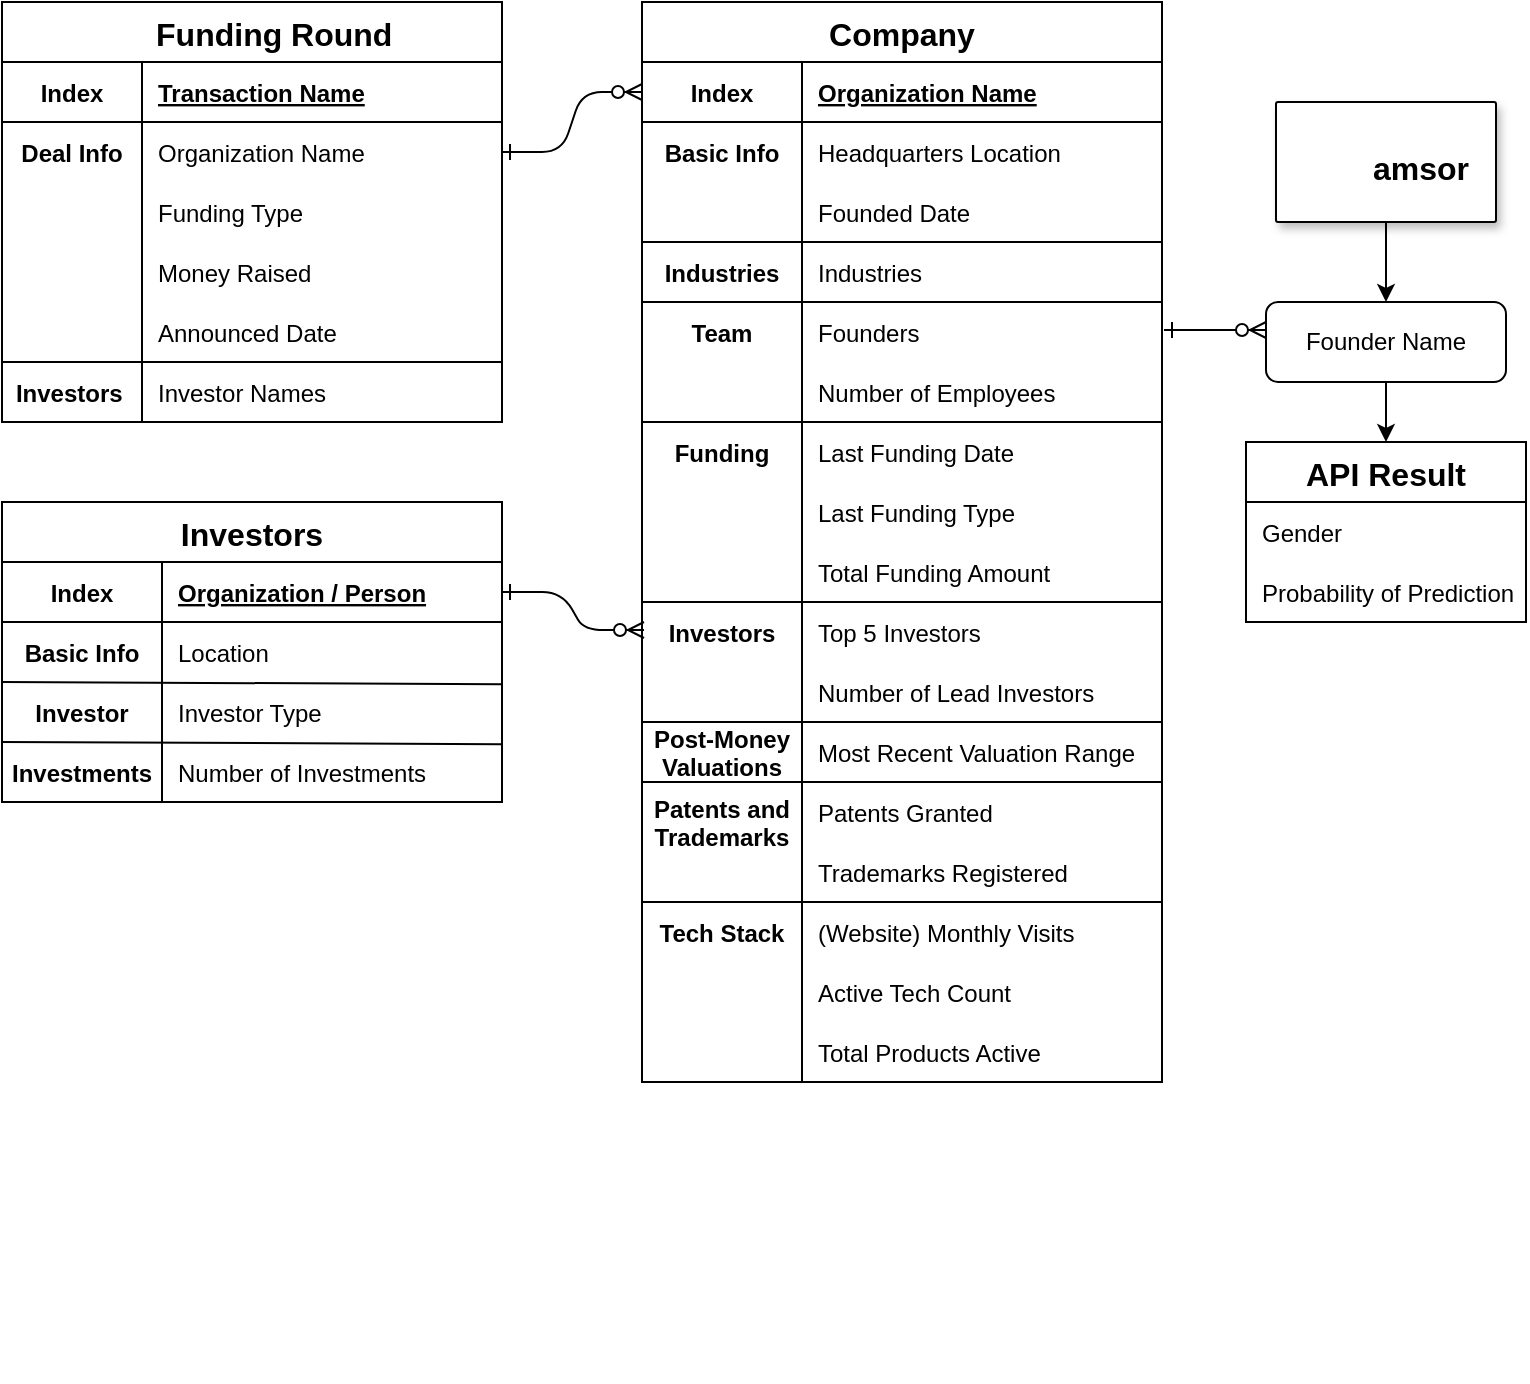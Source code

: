 <mxfile version="18.0.3" type="github">
  <diagram id="R2lEEEUBdFMjLlhIrx00" name="Page-1">
    <mxGraphModel dx="1054" dy="576" grid="0" gridSize="10" guides="1" tooltips="1" connect="1" arrows="1" fold="1" page="1" pageScale="1" pageWidth="1100" pageHeight="850" math="0" shadow="0" extFonts="Permanent Marker^https://fonts.googleapis.com/css?family=Permanent+Marker">
      <root>
        <mxCell id="0" />
        <mxCell id="1" parent="0" />
        <mxCell id="C-vyLk0tnHw3VtMMgP7b-1" value="" style="edgeStyle=entityRelationEdgeStyle;endArrow=ERzeroToMany;startArrow=ERone;endFill=1;startFill=0;entryX=0;entryY=0.5;entryDx=0;entryDy=0;" parent="1" source="C-vyLk0tnHw3VtMMgP7b-27" target="C-vyLk0tnHw3VtMMgP7b-3" edge="1">
          <mxGeometry width="100" height="100" relative="1" as="geometry">
            <mxPoint x="80" y="730" as="sourcePoint" />
            <mxPoint x="180" y="630" as="targetPoint" />
          </mxGeometry>
        </mxCell>
        <mxCell id="d0-8wZ6xfutbVwg7pQpN-62" value="" style="group;fontFamily=Times New Roman;" parent="1" vertex="1" connectable="0">
          <mxGeometry x="120" y="90" width="250" height="210" as="geometry" />
        </mxCell>
        <mxCell id="C-vyLk0tnHw3VtMMgP7b-23" value="     Funding Round" style="shape=table;startSize=30;container=1;collapsible=1;childLayout=tableLayout;fixedRows=1;rowLines=0;fontStyle=1;align=center;resizeLast=1;fontFamily=Helvetica;fontSize=16;" parent="d0-8wZ6xfutbVwg7pQpN-62" vertex="1">
          <mxGeometry width="250" height="210" as="geometry" />
        </mxCell>
        <mxCell id="C-vyLk0tnHw3VtMMgP7b-24" value="" style="shape=partialRectangle;collapsible=0;dropTarget=0;pointerEvents=0;fillColor=none;points=[[0,0.5],[1,0.5]];portConstraint=eastwest;top=0;left=0;right=0;bottom=1;" parent="C-vyLk0tnHw3VtMMgP7b-23" vertex="1">
          <mxGeometry y="30" width="250" height="30" as="geometry" />
        </mxCell>
        <mxCell id="C-vyLk0tnHw3VtMMgP7b-25" value="Index" style="shape=partialRectangle;overflow=hidden;connectable=0;fillColor=none;top=0;left=0;bottom=0;right=0;fontStyle=1;" parent="C-vyLk0tnHw3VtMMgP7b-24" vertex="1">
          <mxGeometry width="70" height="30" as="geometry">
            <mxRectangle width="70" height="30" as="alternateBounds" />
          </mxGeometry>
        </mxCell>
        <mxCell id="C-vyLk0tnHw3VtMMgP7b-26" value="Transaction Name" style="shape=partialRectangle;overflow=hidden;connectable=0;fillColor=none;top=0;left=0;bottom=0;right=0;align=left;spacingLeft=6;fontStyle=5;" parent="C-vyLk0tnHw3VtMMgP7b-24" vertex="1">
          <mxGeometry x="70" width="180" height="30" as="geometry">
            <mxRectangle width="180" height="30" as="alternateBounds" />
          </mxGeometry>
        </mxCell>
        <mxCell id="C-vyLk0tnHw3VtMMgP7b-27" value="" style="shape=partialRectangle;collapsible=0;dropTarget=0;pointerEvents=0;fillColor=none;points=[[0,0.5],[1,0.5]];portConstraint=eastwest;top=0;left=0;right=0;bottom=0;" parent="C-vyLk0tnHw3VtMMgP7b-23" vertex="1">
          <mxGeometry y="60" width="250" height="30" as="geometry" />
        </mxCell>
        <mxCell id="C-vyLk0tnHw3VtMMgP7b-28" value="Deal Info" style="shape=partialRectangle;overflow=hidden;connectable=0;fillColor=none;top=0;left=0;bottom=0;right=0;fontStyle=1" parent="C-vyLk0tnHw3VtMMgP7b-27" vertex="1">
          <mxGeometry width="70" height="30" as="geometry">
            <mxRectangle width="70" height="30" as="alternateBounds" />
          </mxGeometry>
        </mxCell>
        <mxCell id="C-vyLk0tnHw3VtMMgP7b-29" value="Organization Name" style="shape=partialRectangle;overflow=hidden;connectable=0;fillColor=none;top=0;left=0;bottom=0;right=0;align=left;spacingLeft=6;" parent="C-vyLk0tnHw3VtMMgP7b-27" vertex="1">
          <mxGeometry x="70" width="180" height="30" as="geometry">
            <mxRectangle width="180" height="30" as="alternateBounds" />
          </mxGeometry>
        </mxCell>
        <mxCell id="d0-8wZ6xfutbVwg7pQpN-1" value="Funding Type" style="shape=partialRectangle;overflow=hidden;connectable=0;fillColor=none;top=0;left=0;bottom=0;right=0;align=left;spacingLeft=6;" parent="d0-8wZ6xfutbVwg7pQpN-62" vertex="1">
          <mxGeometry x="70" y="90" width="180" height="30" as="geometry">
            <mxRectangle width="230" height="30" as="alternateBounds" />
          </mxGeometry>
        </mxCell>
        <mxCell id="d0-8wZ6xfutbVwg7pQpN-2" value="Money Raised" style="shape=partialRectangle;overflow=hidden;connectable=0;fillColor=none;top=0;left=0;bottom=0;right=0;align=left;spacingLeft=6;" parent="d0-8wZ6xfutbVwg7pQpN-62" vertex="1">
          <mxGeometry x="70" y="120" width="180" height="30" as="geometry">
            <mxRectangle width="230" height="30" as="alternateBounds" />
          </mxGeometry>
        </mxCell>
        <mxCell id="d0-8wZ6xfutbVwg7pQpN-3" value="Investor Names" style="shape=partialRectangle;overflow=hidden;connectable=0;fillColor=none;top=0;left=0;bottom=0;right=0;align=left;spacingLeft=6;" parent="d0-8wZ6xfutbVwg7pQpN-62" vertex="1">
          <mxGeometry x="70" y="180" width="180" height="30" as="geometry">
            <mxRectangle width="230" height="30" as="alternateBounds" />
          </mxGeometry>
        </mxCell>
        <mxCell id="d0-8wZ6xfutbVwg7pQpN-58" value="Announced Date" style="shape=partialRectangle;overflow=hidden;connectable=0;fillColor=none;top=0;left=0;bottom=0;right=0;align=left;spacingLeft=6;" parent="d0-8wZ6xfutbVwg7pQpN-62" vertex="1">
          <mxGeometry x="70" y="150" width="180" height="30" as="geometry">
            <mxRectangle width="230" height="30" as="alternateBounds" />
          </mxGeometry>
        </mxCell>
        <mxCell id="d0-8wZ6xfutbVwg7pQpN-60" value="Investors" style="shape=partialRectangle;overflow=hidden;connectable=0;fillColor=none;top=0;left=0;bottom=0;right=0;fontStyle=1" parent="d0-8wZ6xfutbVwg7pQpN-62" vertex="1">
          <mxGeometry y="180" width="67.308" height="30" as="geometry">
            <mxRectangle width="60" height="30" as="alternateBounds" />
          </mxGeometry>
        </mxCell>
        <mxCell id="d0-8wZ6xfutbVwg7pQpN-61" value="" style="endArrow=none;html=1;rounded=0;" parent="d0-8wZ6xfutbVwg7pQpN-62" edge="1">
          <mxGeometry width="50" height="50" relative="1" as="geometry">
            <mxPoint x="250" y="180" as="sourcePoint" />
            <mxPoint y="180" as="targetPoint" />
          </mxGeometry>
        </mxCell>
        <mxCell id="d0-8wZ6xfutbVwg7pQpN-4" value="" style="endArrow=none;html=1;rounded=0;" parent="d0-8wZ6xfutbVwg7pQpN-62" edge="1">
          <mxGeometry width="50" height="50" relative="1" as="geometry">
            <mxPoint x="69.998" y="210" as="sourcePoint" />
            <mxPoint x="69.998" y="90" as="targetPoint" />
          </mxGeometry>
        </mxCell>
        <mxCell id="2IVL01YZmLrk-9qYX2FJ-4" value="" style="shape=image;verticalLabelPosition=bottom;labelBackgroundColor=default;verticalAlign=top;aspect=fixed;imageAspect=0;image=https://vni.s3.amazonaws.com/170510101408607.png;" vertex="1" parent="d0-8wZ6xfutbVwg7pQpN-62">
          <mxGeometry x="42" y="5" width="28" height="21" as="geometry" />
        </mxCell>
        <mxCell id="d0-8wZ6xfutbVwg7pQpN-65" value="Investor" style="shape=partialRectangle;overflow=hidden;connectable=0;fillColor=none;top=0;left=0;bottom=0;right=0;fontStyle=1" parent="1" vertex="1">
          <mxGeometry x="120" y="430" width="80" height="30" as="geometry">
            <mxRectangle width="70" height="30" as="alternateBounds" />
          </mxGeometry>
        </mxCell>
        <mxCell id="d0-8wZ6xfutbVwg7pQpN-67" value="" style="group" parent="1" vertex="1" connectable="0">
          <mxGeometry x="120" y="340" width="250" height="150" as="geometry" />
        </mxCell>
        <mxCell id="d0-8wZ6xfutbVwg7pQpN-66" value="" style="endArrow=none;html=1;rounded=0;" parent="d0-8wZ6xfutbVwg7pQpN-67" edge="1">
          <mxGeometry width="50" height="50" relative="1" as="geometry">
            <mxPoint x="80" y="120" as="sourcePoint" />
            <mxPoint x="80" y="150" as="targetPoint" />
          </mxGeometry>
        </mxCell>
        <mxCell id="d0-8wZ6xfutbVwg7pQpN-89" value="" style="group" parent="d0-8wZ6xfutbVwg7pQpN-67" vertex="1" connectable="0">
          <mxGeometry width="250" height="150" as="geometry" />
        </mxCell>
        <mxCell id="C-vyLk0tnHw3VtMMgP7b-13" value="Investors" style="shape=table;startSize=30;container=1;collapsible=1;childLayout=tableLayout;fixedRows=1;rowLines=0;fontStyle=1;align=center;resizeLast=1;fontSize=16;fontFamily=Helvetica;" parent="d0-8wZ6xfutbVwg7pQpN-89" vertex="1">
          <mxGeometry width="250" height="150" as="geometry">
            <mxRectangle width="90" height="30" as="alternateBounds" />
          </mxGeometry>
        </mxCell>
        <mxCell id="C-vyLk0tnHw3VtMMgP7b-14" value="" style="shape=partialRectangle;collapsible=0;dropTarget=0;pointerEvents=0;fillColor=none;points=[[0,0.5],[1,0.5]];portConstraint=eastwest;top=0;left=0;right=0;bottom=1;" parent="C-vyLk0tnHw3VtMMgP7b-13" vertex="1">
          <mxGeometry y="30" width="250" height="30" as="geometry" />
        </mxCell>
        <mxCell id="C-vyLk0tnHw3VtMMgP7b-15" value="Index" style="shape=partialRectangle;overflow=hidden;connectable=0;fillColor=none;top=0;left=0;bottom=0;right=0;fontStyle=1;" parent="C-vyLk0tnHw3VtMMgP7b-14" vertex="1">
          <mxGeometry width="80" height="30" as="geometry">
            <mxRectangle width="80" height="30" as="alternateBounds" />
          </mxGeometry>
        </mxCell>
        <mxCell id="C-vyLk0tnHw3VtMMgP7b-16" value="Organization / Person" style="shape=partialRectangle;overflow=hidden;connectable=0;fillColor=none;top=0;left=0;bottom=0;right=0;align=left;spacingLeft=6;fontStyle=5;" parent="C-vyLk0tnHw3VtMMgP7b-14" vertex="1">
          <mxGeometry x="80" width="170" height="30" as="geometry">
            <mxRectangle width="170" height="30" as="alternateBounds" />
          </mxGeometry>
        </mxCell>
        <mxCell id="C-vyLk0tnHw3VtMMgP7b-17" value="" style="shape=partialRectangle;collapsible=0;dropTarget=0;pointerEvents=0;fillColor=none;points=[[0,0.5],[1,0.5]];portConstraint=eastwest;top=0;left=0;right=0;bottom=0;" parent="C-vyLk0tnHw3VtMMgP7b-13" vertex="1">
          <mxGeometry y="60" width="250" height="30" as="geometry" />
        </mxCell>
        <mxCell id="C-vyLk0tnHw3VtMMgP7b-18" value="Basic Info" style="shape=partialRectangle;overflow=hidden;connectable=0;fillColor=none;top=0;left=0;bottom=0;right=0;fontStyle=1" parent="C-vyLk0tnHw3VtMMgP7b-17" vertex="1">
          <mxGeometry width="80" height="30" as="geometry">
            <mxRectangle width="80" height="30" as="alternateBounds" />
          </mxGeometry>
        </mxCell>
        <mxCell id="C-vyLk0tnHw3VtMMgP7b-19" value="Location" style="shape=partialRectangle;overflow=hidden;connectable=0;fillColor=none;top=0;left=0;bottom=0;right=0;align=left;spacingLeft=6;" parent="C-vyLk0tnHw3VtMMgP7b-17" vertex="1">
          <mxGeometry x="80" width="170" height="30" as="geometry">
            <mxRectangle width="170" height="30" as="alternateBounds" />
          </mxGeometry>
        </mxCell>
        <mxCell id="C-vyLk0tnHw3VtMMgP7b-20" value="" style="shape=partialRectangle;collapsible=0;dropTarget=0;pointerEvents=0;fillColor=none;points=[[0,0.5],[1,0.5]];portConstraint=eastwest;top=0;left=0;right=0;bottom=0;" parent="C-vyLk0tnHw3VtMMgP7b-13" vertex="1">
          <mxGeometry y="90" width="250" height="30" as="geometry" />
        </mxCell>
        <mxCell id="C-vyLk0tnHw3VtMMgP7b-21" value="" style="shape=partialRectangle;overflow=hidden;connectable=0;fillColor=none;top=0;left=0;bottom=0;right=0;" parent="C-vyLk0tnHw3VtMMgP7b-20" vertex="1">
          <mxGeometry width="80" height="30" as="geometry">
            <mxRectangle width="80" height="30" as="alternateBounds" />
          </mxGeometry>
        </mxCell>
        <mxCell id="C-vyLk0tnHw3VtMMgP7b-22" value="Investor Type" style="shape=partialRectangle;overflow=hidden;connectable=0;fillColor=none;top=0;left=0;bottom=0;right=0;align=left;spacingLeft=6;" parent="C-vyLk0tnHw3VtMMgP7b-20" vertex="1">
          <mxGeometry x="80" width="170" height="30" as="geometry">
            <mxRectangle width="170" height="30" as="alternateBounds" />
          </mxGeometry>
        </mxCell>
        <mxCell id="d0-8wZ6xfutbVwg7pQpN-87" value="" style="endArrow=none;html=1;rounded=0;fontColor=#FF0000;exitX=-0.001;exitY=0.999;exitDx=0;exitDy=0;exitPerimeter=0;entryX=0.999;entryY=1.036;entryDx=0;entryDy=0;entryPerimeter=0;" parent="C-vyLk0tnHw3VtMMgP7b-13" source="C-vyLk0tnHw3VtMMgP7b-20" target="C-vyLk0tnHw3VtMMgP7b-20" edge="1">
          <mxGeometry width="50" height="50" relative="1" as="geometry">
            <mxPoint x="170" y="50" as="sourcePoint" />
            <mxPoint x="220" as="targetPoint" />
          </mxGeometry>
        </mxCell>
        <mxCell id="d0-8wZ6xfutbVwg7pQpN-63" value="Investments" style="shape=partialRectangle;overflow=hidden;connectable=0;fillColor=none;top=0;left=0;bottom=0;right=0;fontStyle=1" parent="d0-8wZ6xfutbVwg7pQpN-89" vertex="1">
          <mxGeometry y="120" width="80" height="30" as="geometry">
            <mxRectangle width="70" height="30" as="alternateBounds" />
          </mxGeometry>
        </mxCell>
        <mxCell id="d0-8wZ6xfutbVwg7pQpN-64" value="Number of Investments" style="shape=partialRectangle;overflow=hidden;connectable=0;fillColor=none;top=0;left=0;bottom=0;right=0;align=left;spacingLeft=6;" parent="d0-8wZ6xfutbVwg7pQpN-89" vertex="1">
          <mxGeometry x="80" y="120" width="170" height="30" as="geometry">
            <mxRectangle width="180" height="30" as="alternateBounds" />
          </mxGeometry>
        </mxCell>
        <mxCell id="d0-8wZ6xfutbVwg7pQpN-88" value="" style="endArrow=none;html=1;rounded=0;fontColor=#FF0000;exitX=-0.001;exitY=0.999;exitDx=0;exitDy=0;exitPerimeter=0;entryX=0.999;entryY=1.036;entryDx=0;entryDy=0;entryPerimeter=0;" parent="d0-8wZ6xfutbVwg7pQpN-89" edge="1">
          <mxGeometry width="50" height="50" relative="1" as="geometry">
            <mxPoint y="90.0" as="sourcePoint" />
            <mxPoint x="250.0" y="91.11" as="targetPoint" />
          </mxGeometry>
        </mxCell>
        <mxCell id="2IVL01YZmLrk-9qYX2FJ-5" value="" style="shape=image;verticalLabelPosition=bottom;labelBackgroundColor=default;verticalAlign=top;aspect=fixed;imageAspect=0;image=https://vni.s3.amazonaws.com/170510101408607.png;" vertex="1" parent="d0-8wZ6xfutbVwg7pQpN-89">
          <mxGeometry x="52" y="5" width="28" height="21" as="geometry" />
        </mxCell>
        <mxCell id="d0-8wZ6xfutbVwg7pQpN-69" value="" style="edgeStyle=entityRelationEdgeStyle;endArrow=ERzeroToMany;startArrow=ERone;endFill=1;startFill=0;exitX=1;exitY=0.5;exitDx=0;exitDy=0;" parent="1" edge="1" source="C-vyLk0tnHw3VtMMgP7b-14">
          <mxGeometry width="100" height="100" relative="1" as="geometry">
            <mxPoint x="370" y="290" as="sourcePoint" />
            <mxPoint x="441" y="404" as="targetPoint" />
          </mxGeometry>
        </mxCell>
        <mxCell id="d0-8wZ6xfutbVwg7pQpN-77" value="" style="group;strokeColor=none;fillColor=default;" parent="1" vertex="1" connectable="0">
          <mxGeometry x="757" y="140" width="110" height="60" as="geometry" />
        </mxCell>
        <mxCell id="d0-8wZ6xfutbVwg7pQpN-71" value="" style="strokeColor=#000000;shadow=1;strokeWidth=1;rounded=1;absoluteArcSize=1;arcSize=2;fillColor=default;" parent="d0-8wZ6xfutbVwg7pQpN-77" vertex="1">
          <mxGeometry width="110" height="60" as="geometry" />
        </mxCell>
        <mxCell id="2IVL01YZmLrk-9qYX2FJ-1" value="" style="group" vertex="1" connectable="0" parent="d0-8wZ6xfutbVwg7pQpN-77">
          <mxGeometry x="10" y="5" width="91" height="50" as="geometry" />
        </mxCell>
        <mxCell id="d0-8wZ6xfutbVwg7pQpN-75" value="" style="shape=image;verticalLabelPosition=bottom;labelBackgroundColor=default;verticalAlign=top;aspect=fixed;imageAspect=0;image=https://namsor.app/compressed_images/namsor_small.svg;" parent="2IVL01YZmLrk-9qYX2FJ-1" vertex="1">
          <mxGeometry width="50" height="50" as="geometry" />
        </mxCell>
        <mxCell id="d0-8wZ6xfutbVwg7pQpN-76" value="&lt;b&gt;&lt;font style=&quot;font-size: 16px;&quot;&gt;amsor&lt;/font&gt;&lt;/b&gt;" style="text;html=1;align=center;verticalAlign=middle;resizable=0;points=[];autosize=1;strokeColor=none;fillColor=none;" parent="2IVL01YZmLrk-9qYX2FJ-1" vertex="1">
          <mxGeometry x="33" y="18" width="58" height="20" as="geometry" />
        </mxCell>
        <mxCell id="d0-8wZ6xfutbVwg7pQpN-79" value="Founder Name" style="rounded=1;whiteSpace=wrap;html=1;strokeColor=#000000;" parent="1" vertex="1">
          <mxGeometry x="752" y="240" width="120" height="40" as="geometry" />
        </mxCell>
        <mxCell id="d0-8wZ6xfutbVwg7pQpN-80" value="API Result" style="swimlane;strokeColor=#000000;startSize=30;fontSize=16;fontFamily=Helvetica;labelBorderColor=none;" parent="1" vertex="1">
          <mxGeometry x="742" y="310" width="140" height="90" as="geometry" />
        </mxCell>
        <mxCell id="d0-8wZ6xfutbVwg7pQpN-81" value="Gender" style="shape=partialRectangle;overflow=hidden;connectable=0;fillColor=none;top=0;left=0;bottom=0;right=0;align=left;spacingLeft=6;" parent="d0-8wZ6xfutbVwg7pQpN-80" vertex="1">
          <mxGeometry y="30" width="140" height="30" as="geometry">
            <mxRectangle width="180" height="30" as="alternateBounds" />
          </mxGeometry>
        </mxCell>
        <mxCell id="d0-8wZ6xfutbVwg7pQpN-82" value="Probability of Prediction" style="shape=partialRectangle;overflow=hidden;connectable=0;fillColor=none;top=0;left=0;bottom=0;right=0;align=left;spacingLeft=6;" parent="d0-8wZ6xfutbVwg7pQpN-80" vertex="1">
          <mxGeometry y="60" width="140" height="30" as="geometry">
            <mxRectangle width="180" height="30" as="alternateBounds" />
          </mxGeometry>
        </mxCell>
        <mxCell id="d0-8wZ6xfutbVwg7pQpN-83" value="" style="endArrow=classic;html=1;rounded=0;fontColor=#FF0000;entryX=0.5;entryY=0;entryDx=0;entryDy=0;exitX=0.5;exitY=1;exitDx=0;exitDy=0;" parent="1" source="d0-8wZ6xfutbVwg7pQpN-71" target="d0-8wZ6xfutbVwg7pQpN-79" edge="1">
          <mxGeometry width="50" height="50" relative="1" as="geometry">
            <mxPoint x="682" y="260" as="sourcePoint" />
            <mxPoint x="692" y="190" as="targetPoint" />
          </mxGeometry>
        </mxCell>
        <mxCell id="d0-8wZ6xfutbVwg7pQpN-84" value="" style="edgeStyle=entityRelationEdgeStyle;endArrow=ERzeroToMany;startArrow=ERone;endFill=1;startFill=0;" parent="1" edge="1">
          <mxGeometry width="100" height="100" relative="1" as="geometry">
            <mxPoint x="701" y="254" as="sourcePoint" />
            <mxPoint x="752" y="254" as="targetPoint" />
          </mxGeometry>
        </mxCell>
        <mxCell id="d0-8wZ6xfutbVwg7pQpN-85" value="" style="endArrow=classic;html=1;rounded=0;fontColor=#FF0000;entryX=0.5;entryY=0;entryDx=0;entryDy=0;exitX=0.5;exitY=1;exitDx=0;exitDy=0;" parent="1" source="d0-8wZ6xfutbVwg7pQpN-79" target="d0-8wZ6xfutbVwg7pQpN-80" edge="1">
          <mxGeometry width="50" height="50" relative="1" as="geometry">
            <mxPoint x="822" y="210" as="sourcePoint" />
            <mxPoint x="822" y="250" as="targetPoint" />
          </mxGeometry>
        </mxCell>
        <mxCell id="d0-8wZ6xfutbVwg7pQpN-93" value="" style="group" parent="1" vertex="1" connectable="0">
          <mxGeometry x="440" y="90" width="260" height="690" as="geometry" />
        </mxCell>
        <mxCell id="C-vyLk0tnHw3VtMMgP7b-2" value="Company" style="shape=table;startSize=30;container=1;collapsible=1;childLayout=tableLayout;fixedRows=1;rowLines=0;fontStyle=1;align=center;resizeLast=1;fontFamily=Helvetica;fontSize=16;" parent="d0-8wZ6xfutbVwg7pQpN-93" vertex="1">
          <mxGeometry width="260" height="540" as="geometry" />
        </mxCell>
        <mxCell id="C-vyLk0tnHw3VtMMgP7b-3" value="" style="shape=partialRectangle;collapsible=0;dropTarget=0;pointerEvents=0;fillColor=none;points=[[0,0.5],[1,0.5]];portConstraint=eastwest;top=0;left=0;right=0;bottom=1;" parent="C-vyLk0tnHw3VtMMgP7b-2" vertex="1">
          <mxGeometry y="30" width="260" height="30" as="geometry" />
        </mxCell>
        <mxCell id="C-vyLk0tnHw3VtMMgP7b-4" value="Index" style="shape=partialRectangle;overflow=hidden;connectable=0;fillColor=none;top=0;left=0;bottom=0;right=0;fontStyle=1;" parent="C-vyLk0tnHw3VtMMgP7b-3" vertex="1">
          <mxGeometry width="80" height="30" as="geometry">
            <mxRectangle width="80" height="30" as="alternateBounds" />
          </mxGeometry>
        </mxCell>
        <mxCell id="C-vyLk0tnHw3VtMMgP7b-5" value="Organization Name" style="shape=partialRectangle;overflow=hidden;connectable=0;fillColor=none;top=0;left=0;bottom=0;right=0;align=left;spacingLeft=6;fontStyle=5;" parent="C-vyLk0tnHw3VtMMgP7b-3" vertex="1">
          <mxGeometry x="80" width="180" height="30" as="geometry">
            <mxRectangle width="180" height="30" as="alternateBounds" />
          </mxGeometry>
        </mxCell>
        <mxCell id="C-vyLk0tnHw3VtMMgP7b-6" value="" style="shape=partialRectangle;collapsible=0;dropTarget=0;pointerEvents=0;fillColor=none;points=[[0,0.5],[1,0.5]];portConstraint=eastwest;top=0;left=0;right=0;bottom=0;" parent="C-vyLk0tnHw3VtMMgP7b-2" vertex="1">
          <mxGeometry y="60" width="260" height="30" as="geometry" />
        </mxCell>
        <mxCell id="C-vyLk0tnHw3VtMMgP7b-7" value="Basic Info" style="shape=partialRectangle;overflow=hidden;connectable=0;fillColor=none;top=0;left=0;bottom=0;right=0;fontStyle=1" parent="C-vyLk0tnHw3VtMMgP7b-6" vertex="1">
          <mxGeometry width="80" height="30" as="geometry">
            <mxRectangle width="80" height="30" as="alternateBounds" />
          </mxGeometry>
        </mxCell>
        <mxCell id="C-vyLk0tnHw3VtMMgP7b-8" value="Headquarters Location" style="shape=partialRectangle;overflow=hidden;connectable=0;fillColor=none;top=0;left=0;bottom=0;right=0;align=left;spacingLeft=6;" parent="C-vyLk0tnHw3VtMMgP7b-6" vertex="1">
          <mxGeometry x="80" width="180" height="30" as="geometry">
            <mxRectangle width="180" height="30" as="alternateBounds" />
          </mxGeometry>
        </mxCell>
        <mxCell id="C-vyLk0tnHw3VtMMgP7b-9" value="" style="shape=partialRectangle;collapsible=0;dropTarget=0;pointerEvents=0;fillColor=none;points=[[0,0.5],[1,0.5]];portConstraint=eastwest;top=0;left=0;right=0;bottom=0;" parent="C-vyLk0tnHw3VtMMgP7b-2" vertex="1">
          <mxGeometry y="90" width="260" height="30" as="geometry" />
        </mxCell>
        <mxCell id="C-vyLk0tnHw3VtMMgP7b-10" value="" style="shape=partialRectangle;overflow=hidden;connectable=0;fillColor=none;top=0;left=0;bottom=0;right=0;" parent="C-vyLk0tnHw3VtMMgP7b-9" vertex="1">
          <mxGeometry width="80" height="30" as="geometry">
            <mxRectangle width="80" height="30" as="alternateBounds" />
          </mxGeometry>
        </mxCell>
        <mxCell id="C-vyLk0tnHw3VtMMgP7b-11" value="" style="shape=partialRectangle;overflow=hidden;connectable=0;fillColor=none;top=0;left=0;bottom=0;right=0;align=left;spacingLeft=6;" parent="C-vyLk0tnHw3VtMMgP7b-9" vertex="1">
          <mxGeometry x="80" width="180" height="30" as="geometry">
            <mxRectangle width="180" height="30" as="alternateBounds" />
          </mxGeometry>
        </mxCell>
        <mxCell id="d0-8wZ6xfutbVwg7pQpN-56" value="" style="group" parent="d0-8wZ6xfutbVwg7pQpN-93" vertex="1" connectable="0">
          <mxGeometry y="120" width="260" height="570" as="geometry" />
        </mxCell>
        <mxCell id="d0-8wZ6xfutbVwg7pQpN-8" value="Industries" style="shape=partialRectangle;overflow=hidden;connectable=0;fillColor=none;top=0;left=0;bottom=0;right=0;fontStyle=1" parent="d0-8wZ6xfutbVwg7pQpN-56" vertex="1">
          <mxGeometry width="80" height="30" as="geometry">
            <mxRectangle width="80" height="30" as="alternateBounds" />
          </mxGeometry>
        </mxCell>
        <mxCell id="d0-8wZ6xfutbVwg7pQpN-13" value="Industries" style="shape=partialRectangle;overflow=hidden;connectable=0;fillColor=none;top=0;left=0;bottom=0;right=0;align=left;spacingLeft=6;" parent="d0-8wZ6xfutbVwg7pQpN-56" vertex="1">
          <mxGeometry x="80" width="180" height="30" as="geometry">
            <mxRectangle width="180" height="30" as="alternateBounds" />
          </mxGeometry>
        </mxCell>
        <mxCell id="d0-8wZ6xfutbVwg7pQpN-14" value="Team" style="shape=partialRectangle;overflow=hidden;connectable=0;fillColor=none;top=0;left=0;bottom=0;right=0;fontStyle=1" parent="d0-8wZ6xfutbVwg7pQpN-56" vertex="1">
          <mxGeometry y="30" width="80" height="30" as="geometry">
            <mxRectangle width="80" height="30" as="alternateBounds" />
          </mxGeometry>
        </mxCell>
        <mxCell id="d0-8wZ6xfutbVwg7pQpN-15" value="Founders" style="shape=partialRectangle;overflow=hidden;connectable=0;fillColor=none;top=0;left=0;bottom=0;right=0;align=left;spacingLeft=6;" parent="d0-8wZ6xfutbVwg7pQpN-56" vertex="1">
          <mxGeometry x="80" y="30" width="180" height="30" as="geometry">
            <mxRectangle width="180" height="30" as="alternateBounds" />
          </mxGeometry>
        </mxCell>
        <mxCell id="d0-8wZ6xfutbVwg7pQpN-17" value="Number of Employees" style="shape=partialRectangle;overflow=hidden;connectable=0;fillColor=none;top=0;left=0;bottom=0;right=0;align=left;spacingLeft=6;" parent="d0-8wZ6xfutbVwg7pQpN-56" vertex="1">
          <mxGeometry x="80" y="60" width="180" height="30" as="geometry">
            <mxRectangle width="180" height="30" as="alternateBounds" />
          </mxGeometry>
        </mxCell>
        <mxCell id="d0-8wZ6xfutbVwg7pQpN-18" value="Funding" style="shape=partialRectangle;overflow=hidden;connectable=0;fillColor=none;top=0;left=0;bottom=0;right=0;fontStyle=1" parent="d0-8wZ6xfutbVwg7pQpN-56" vertex="1">
          <mxGeometry y="90" width="80" height="30" as="geometry">
            <mxRectangle width="80" height="30" as="alternateBounds" />
          </mxGeometry>
        </mxCell>
        <mxCell id="d0-8wZ6xfutbVwg7pQpN-21" value="Last Funding Date" style="shape=partialRectangle;overflow=hidden;connectable=0;fillColor=none;top=0;left=0;bottom=0;right=0;align=left;spacingLeft=6;" parent="d0-8wZ6xfutbVwg7pQpN-56" vertex="1">
          <mxGeometry x="80" y="90" width="180" height="30" as="geometry">
            <mxRectangle width="180" height="30" as="alternateBounds" />
          </mxGeometry>
        </mxCell>
        <mxCell id="d0-8wZ6xfutbVwg7pQpN-22" value="Last Funding Type" style="shape=partialRectangle;overflow=hidden;connectable=0;fillColor=none;top=0;left=0;bottom=0;right=0;align=left;spacingLeft=6;" parent="d0-8wZ6xfutbVwg7pQpN-56" vertex="1">
          <mxGeometry x="80" y="120" width="180" height="30" as="geometry">
            <mxRectangle width="180" height="30" as="alternateBounds" />
          </mxGeometry>
        </mxCell>
        <mxCell id="d0-8wZ6xfutbVwg7pQpN-23" value="Total Funding Amount" style="shape=partialRectangle;overflow=hidden;connectable=0;fillColor=none;top=0;left=0;bottom=0;right=0;align=left;spacingLeft=6;" parent="d0-8wZ6xfutbVwg7pQpN-56" vertex="1">
          <mxGeometry x="80" y="150" width="180" height="30" as="geometry">
            <mxRectangle width="180" height="30" as="alternateBounds" />
          </mxGeometry>
        </mxCell>
        <mxCell id="d0-8wZ6xfutbVwg7pQpN-24" value="Investors" style="shape=partialRectangle;overflow=hidden;connectable=0;fillColor=none;top=0;left=0;bottom=0;right=0;fontStyle=1" parent="d0-8wZ6xfutbVwg7pQpN-56" vertex="1">
          <mxGeometry y="180" width="80" height="30" as="geometry">
            <mxRectangle width="80" height="30" as="alternateBounds" />
          </mxGeometry>
        </mxCell>
        <mxCell id="d0-8wZ6xfutbVwg7pQpN-26" value="Top 5 Investors" style="shape=partialRectangle;overflow=hidden;connectable=0;fillColor=none;top=0;left=0;bottom=0;right=0;align=left;spacingLeft=6;" parent="d0-8wZ6xfutbVwg7pQpN-56" vertex="1">
          <mxGeometry x="80" y="180" width="180" height="30" as="geometry">
            <mxRectangle width="180" height="30" as="alternateBounds" />
          </mxGeometry>
        </mxCell>
        <mxCell id="d0-8wZ6xfutbVwg7pQpN-27" value="Number of Lead Investors" style="shape=partialRectangle;overflow=hidden;connectable=0;fillColor=none;top=0;left=0;bottom=0;right=0;align=left;spacingLeft=6;" parent="d0-8wZ6xfutbVwg7pQpN-56" vertex="1">
          <mxGeometry x="80" y="210" width="180" height="30" as="geometry">
            <mxRectangle width="180" height="30" as="alternateBounds" />
          </mxGeometry>
        </mxCell>
        <mxCell id="d0-8wZ6xfutbVwg7pQpN-38" value="Post-Money&#xa;Valuations" style="shape=partialRectangle;overflow=hidden;connectable=0;fillColor=none;top=0;left=0;bottom=0;right=0;fontStyle=1" parent="d0-8wZ6xfutbVwg7pQpN-56" vertex="1">
          <mxGeometry y="240" width="80" height="30" as="geometry">
            <mxRectangle width="80" height="30" as="alternateBounds" />
          </mxGeometry>
        </mxCell>
        <mxCell id="d0-8wZ6xfutbVwg7pQpN-39" value="Most Recent Valuation Range" style="shape=partialRectangle;overflow=hidden;connectable=0;fillColor=none;top=0;left=0;bottom=0;right=0;align=left;spacingLeft=6;" parent="d0-8wZ6xfutbVwg7pQpN-56" vertex="1">
          <mxGeometry x="80" y="240" width="180" height="30" as="geometry">
            <mxRectangle width="180" height="30" as="alternateBounds" />
          </mxGeometry>
        </mxCell>
        <mxCell id="d0-8wZ6xfutbVwg7pQpN-40" value="(Website) Monthly Visits" style="shape=partialRectangle;overflow=hidden;connectable=0;fillColor=none;top=0;left=0;bottom=0;right=0;align=left;spacingLeft=6;" parent="d0-8wZ6xfutbVwg7pQpN-56" vertex="1">
          <mxGeometry x="80" y="330" width="180" height="30" as="geometry">
            <mxRectangle width="180" height="30" as="alternateBounds" />
          </mxGeometry>
        </mxCell>
        <mxCell id="d0-8wZ6xfutbVwg7pQpN-41" value="Tech Stack" style="shape=partialRectangle;overflow=hidden;connectable=0;fillColor=none;top=0;left=0;bottom=0;right=0;fontStyle=1" parent="d0-8wZ6xfutbVwg7pQpN-56" vertex="1">
          <mxGeometry y="330" width="80" height="30" as="geometry">
            <mxRectangle width="80" height="30" as="alternateBounds" />
          </mxGeometry>
        </mxCell>
        <mxCell id="d0-8wZ6xfutbVwg7pQpN-42" value="Active Tech Count" style="shape=partialRectangle;overflow=hidden;connectable=0;fillColor=none;top=0;left=0;bottom=0;right=0;align=left;spacingLeft=6;" parent="d0-8wZ6xfutbVwg7pQpN-56" vertex="1">
          <mxGeometry x="80" y="360" width="180" height="30" as="geometry">
            <mxRectangle width="180" height="30" as="alternateBounds" />
          </mxGeometry>
        </mxCell>
        <mxCell id="d0-8wZ6xfutbVwg7pQpN-44" value="Total Products Active" style="shape=partialRectangle;overflow=hidden;connectable=0;fillColor=none;top=0;left=0;bottom=0;right=0;align=left;spacingLeft=6;" parent="d0-8wZ6xfutbVwg7pQpN-56" vertex="1">
          <mxGeometry x="80" y="390" width="180" height="30" as="geometry">
            <mxRectangle width="180" height="30" as="alternateBounds" />
          </mxGeometry>
        </mxCell>
        <mxCell id="d0-8wZ6xfutbVwg7pQpN-45" value="Patents and &#xa;Trademarks" style="shape=partialRectangle;overflow=hidden;connectable=0;fillColor=none;top=0;left=0;bottom=0;right=0;fontStyle=1" parent="d0-8wZ6xfutbVwg7pQpN-56" vertex="1">
          <mxGeometry y="270" width="80" height="40" as="geometry">
            <mxRectangle width="80" height="30" as="alternateBounds" />
          </mxGeometry>
        </mxCell>
        <mxCell id="d0-8wZ6xfutbVwg7pQpN-46" value="Patents Granted" style="shape=partialRectangle;overflow=hidden;connectable=0;fillColor=none;top=0;left=0;bottom=0;right=0;align=left;spacingLeft=6;" parent="d0-8wZ6xfutbVwg7pQpN-56" vertex="1">
          <mxGeometry x="80" y="270" width="180" height="30" as="geometry">
            <mxRectangle width="180" height="30" as="alternateBounds" />
          </mxGeometry>
        </mxCell>
        <mxCell id="d0-8wZ6xfutbVwg7pQpN-47" value="Trademarks Registered" style="shape=partialRectangle;overflow=hidden;connectable=0;fillColor=none;top=0;left=0;bottom=0;right=0;align=left;spacingLeft=6;" parent="d0-8wZ6xfutbVwg7pQpN-56" vertex="1">
          <mxGeometry x="80" y="300" width="180" height="30" as="geometry">
            <mxRectangle width="180" height="30" as="alternateBounds" />
          </mxGeometry>
        </mxCell>
        <mxCell id="d0-8wZ6xfutbVwg7pQpN-48" value="" style="endArrow=none;html=1;rounded=0;" parent="d0-8wZ6xfutbVwg7pQpN-56" edge="1">
          <mxGeometry width="50" height="50" relative="1" as="geometry">
            <mxPoint x="80" y="420" as="sourcePoint" />
            <mxPoint x="80" as="targetPoint" />
          </mxGeometry>
        </mxCell>
        <mxCell id="d0-8wZ6xfutbVwg7pQpN-49" value="" style="endArrow=none;html=1;rounded=0;" parent="d0-8wZ6xfutbVwg7pQpN-56" edge="1">
          <mxGeometry width="50" height="50" relative="1" as="geometry">
            <mxPoint as="sourcePoint" />
            <mxPoint x="260" as="targetPoint" />
          </mxGeometry>
        </mxCell>
        <mxCell id="d0-8wZ6xfutbVwg7pQpN-50" value="" style="endArrow=none;html=1;rounded=0;" parent="d0-8wZ6xfutbVwg7pQpN-56" edge="1">
          <mxGeometry width="50" height="50" relative="1" as="geometry">
            <mxPoint y="30.0" as="sourcePoint" />
            <mxPoint x="260" y="30.0" as="targetPoint" />
          </mxGeometry>
        </mxCell>
        <mxCell id="d0-8wZ6xfutbVwg7pQpN-51" value="" style="endArrow=none;html=1;rounded=0;" parent="d0-8wZ6xfutbVwg7pQpN-56" edge="1">
          <mxGeometry width="50" height="50" relative="1" as="geometry">
            <mxPoint y="90" as="sourcePoint" />
            <mxPoint x="260" y="90" as="targetPoint" />
          </mxGeometry>
        </mxCell>
        <mxCell id="d0-8wZ6xfutbVwg7pQpN-52" value="" style="endArrow=none;html=1;rounded=0;" parent="d0-8wZ6xfutbVwg7pQpN-56" edge="1">
          <mxGeometry width="50" height="50" relative="1" as="geometry">
            <mxPoint y="180" as="sourcePoint" />
            <mxPoint x="260" y="180" as="targetPoint" />
          </mxGeometry>
        </mxCell>
        <mxCell id="d0-8wZ6xfutbVwg7pQpN-53" value="" style="endArrow=none;html=1;rounded=0;" parent="d0-8wZ6xfutbVwg7pQpN-56" edge="1">
          <mxGeometry width="50" height="50" relative="1" as="geometry">
            <mxPoint y="240" as="sourcePoint" />
            <mxPoint x="260" y="240" as="targetPoint" />
          </mxGeometry>
        </mxCell>
        <mxCell id="d0-8wZ6xfutbVwg7pQpN-54" value="" style="endArrow=none;html=1;rounded=0;" parent="d0-8wZ6xfutbVwg7pQpN-56" edge="1">
          <mxGeometry width="50" height="50" relative="1" as="geometry">
            <mxPoint y="270" as="sourcePoint" />
            <mxPoint x="260" y="270" as="targetPoint" />
          </mxGeometry>
        </mxCell>
        <mxCell id="d0-8wZ6xfutbVwg7pQpN-55" value="" style="endArrow=none;html=1;rounded=0;" parent="d0-8wZ6xfutbVwg7pQpN-56" edge="1">
          <mxGeometry width="50" height="50" relative="1" as="geometry">
            <mxPoint y="330" as="sourcePoint" />
            <mxPoint x="260" y="330" as="targetPoint" />
          </mxGeometry>
        </mxCell>
        <mxCell id="d0-8wZ6xfutbVwg7pQpN-7" value="Founded Date" style="shape=partialRectangle;overflow=hidden;connectable=0;fillColor=none;top=0;left=0;bottom=0;right=0;align=left;spacingLeft=6;" parent="d0-8wZ6xfutbVwg7pQpN-93" vertex="1">
          <mxGeometry x="80" y="90" width="180" height="30" as="geometry">
            <mxRectangle width="180" height="30" as="alternateBounds" />
          </mxGeometry>
        </mxCell>
        <mxCell id="2IVL01YZmLrk-9qYX2FJ-3" value="" style="shape=image;verticalLabelPosition=bottom;labelBackgroundColor=default;verticalAlign=top;aspect=fixed;imageAspect=0;image=https://vni.s3.amazonaws.com/170510101408607.png;" vertex="1" parent="d0-8wZ6xfutbVwg7pQpN-93">
          <mxGeometry x="52" y="5" width="28" height="21" as="geometry" />
        </mxCell>
      </root>
    </mxGraphModel>
  </diagram>
</mxfile>
